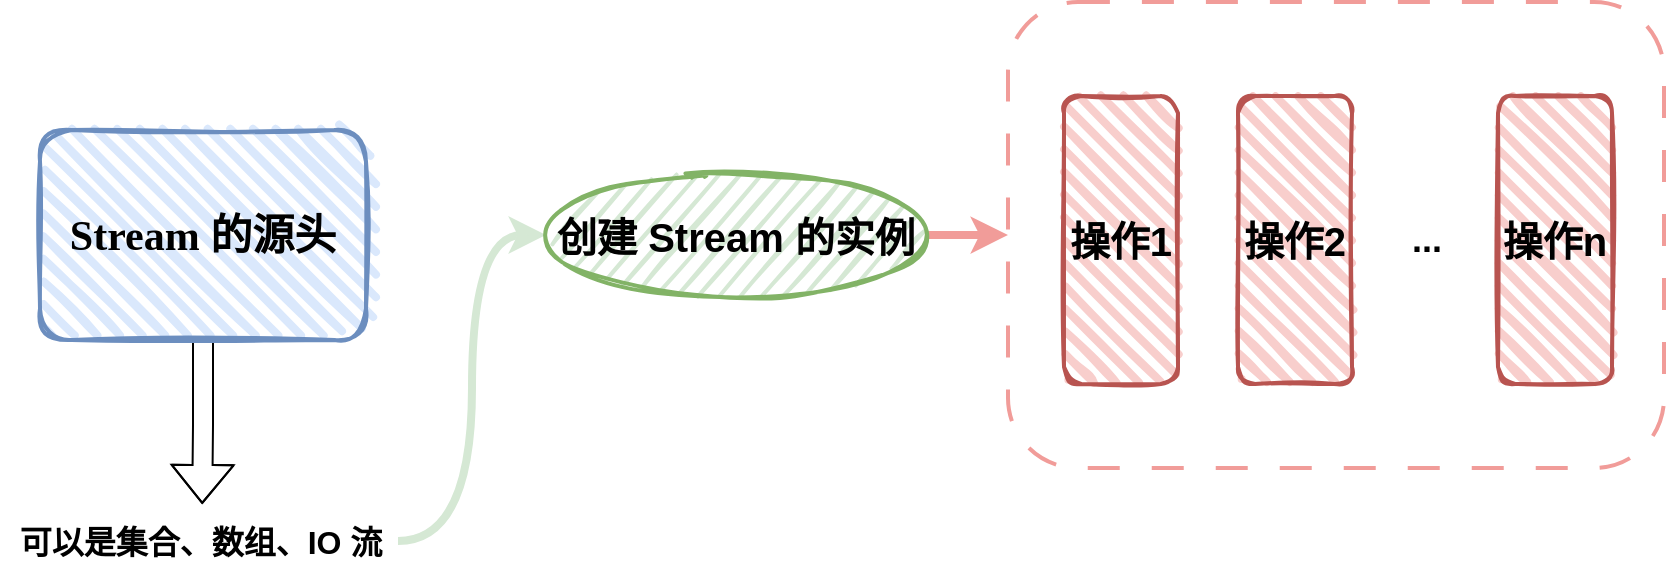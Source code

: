 <mxfile version="21.3.4" type="github">
  <diagram name="第 1 页" id="AyPxv3-5gu0Pl0kbzkH_">
    <mxGraphModel dx="1832" dy="836" grid="0" gridSize="10" guides="1" tooltips="1" connect="1" arrows="1" fold="1" page="0" pageScale="1" pageWidth="827" pageHeight="1169" math="0" shadow="0">
      <root>
        <mxCell id="0" />
        <mxCell id="1" parent="0" />
        <mxCell id="VJ0_IcyXV62cLwjG0Lbq-3" style="edgeStyle=orthogonalEdgeStyle;rounded=0;orthogonalLoop=1;jettySize=auto;html=1;exitX=0.5;exitY=1;exitDx=0;exitDy=0;entryX=0.508;entryY=-0.097;entryDx=0;entryDy=0;entryPerimeter=0;curved=1;shape=flexArrow;endArrow=block;endFill=0;fillColor=default;fillStyle=auto;" edge="1" parent="1" source="VJ0_IcyXV62cLwjG0Lbq-1" target="VJ0_IcyXV62cLwjG0Lbq-2">
          <mxGeometry relative="1" as="geometry" />
        </mxCell>
        <mxCell id="VJ0_IcyXV62cLwjG0Lbq-1" value="&lt;b&gt;&lt;font style=&quot;font-size: 21px;&quot;&gt;Stream 的源头&lt;/font&gt;&lt;/b&gt;" style="rounded=1;whiteSpace=wrap;html=1;strokeWidth=2;fillWeight=4;hachureGap=8;hachureAngle=45;fillColor=#dae8fc;sketch=1;strokeColor=#6c8ebf;fontFamily=Comic Sans MS;" vertex="1" parent="1">
          <mxGeometry x="-170" y="287" width="163" height="105" as="geometry" />
        </mxCell>
        <mxCell id="VJ0_IcyXV62cLwjG0Lbq-5" style="edgeStyle=orthogonalEdgeStyle;rounded=0;orthogonalLoop=1;jettySize=auto;html=1;entryX=0;entryY=0.5;entryDx=0;entryDy=0;strokeWidth=4;curved=1;strokeColor=#D5E8D4;" edge="1" parent="1" source="VJ0_IcyXV62cLwjG0Lbq-2" target="VJ0_IcyXV62cLwjG0Lbq-4">
          <mxGeometry relative="1" as="geometry" />
        </mxCell>
        <mxCell id="VJ0_IcyXV62cLwjG0Lbq-2" value="可以是集合、数组、IO 流" style="text;html=1;align=center;verticalAlign=middle;resizable=0;points=[];autosize=1;strokeColor=none;fillColor=none;fontStyle=1;fontSize=16;" vertex="1" parent="1">
          <mxGeometry x="-190" y="477" width="199" height="31" as="geometry" />
        </mxCell>
        <mxCell id="VJ0_IcyXV62cLwjG0Lbq-11" style="edgeStyle=orthogonalEdgeStyle;rounded=0;orthogonalLoop=1;jettySize=auto;html=1;entryX=0;entryY=0.5;entryDx=0;entryDy=0;strokeWidth=4;strokeColor=#F19C99;" edge="1" parent="1" source="VJ0_IcyXV62cLwjG0Lbq-4" target="VJ0_IcyXV62cLwjG0Lbq-10">
          <mxGeometry relative="1" as="geometry" />
        </mxCell>
        <mxCell id="VJ0_IcyXV62cLwjG0Lbq-4" value="&lt;b&gt;&lt;font style=&quot;font-size: 20px;&quot;&gt;创建 Stream 的实例&lt;/font&gt;&lt;/b&gt;" style="ellipse;whiteSpace=wrap;html=1;strokeWidth=2;fillWeight=2;hachureGap=8;fillColor=#d5e8d4;fillStyle=dots;sketch=1;strokeColor=#82b366;" vertex="1" parent="1">
          <mxGeometry x="83" y="307.25" width="190" height="64.5" as="geometry" />
        </mxCell>
        <mxCell id="VJ0_IcyXV62cLwjG0Lbq-6" value="&lt;b&gt;&lt;font style=&quot;font-size: 20px;&quot;&gt;操作1&lt;/font&gt;&lt;/b&gt;" style="rounded=1;whiteSpace=wrap;html=1;strokeWidth=2;fillWeight=4;hachureGap=8;hachureAngle=45;fillColor=#f8cecc;sketch=1;strokeColor=#b85450;" vertex="1" parent="1">
          <mxGeometry x="342" y="270" width="57" height="144" as="geometry" />
        </mxCell>
        <mxCell id="VJ0_IcyXV62cLwjG0Lbq-7" value="&lt;b&gt;&lt;font style=&quot;font-size: 20px;&quot;&gt;操作2&lt;/font&gt;&lt;/b&gt;" style="rounded=1;whiteSpace=wrap;html=1;strokeWidth=2;fillWeight=4;hachureGap=8;hachureAngle=45;fillColor=#f8cecc;sketch=1;strokeColor=#b85450;" vertex="1" parent="1">
          <mxGeometry x="429" y="270" width="57" height="144" as="geometry" />
        </mxCell>
        <mxCell id="VJ0_IcyXV62cLwjG0Lbq-8" value="&lt;b&gt;&lt;font style=&quot;font-size: 20px;&quot;&gt;操作n&lt;/font&gt;&lt;/b&gt;" style="rounded=1;whiteSpace=wrap;html=1;strokeWidth=2;fillWeight=4;hachureGap=8;hachureAngle=45;fillColor=#f8cecc;sketch=1;strokeColor=#b85450;" vertex="1" parent="1">
          <mxGeometry x="559" y="270" width="57" height="144" as="geometry" />
        </mxCell>
        <mxCell id="VJ0_IcyXV62cLwjG0Lbq-9" value="&lt;b&gt;&lt;font style=&quot;font-size: 18px;&quot;&gt;...&lt;/font&gt;&lt;/b&gt;" style="text;html=1;align=center;verticalAlign=middle;resizable=0;points=[];autosize=1;strokeColor=none;fillColor=none;" vertex="1" parent="1">
          <mxGeometry x="506" y="325" width="33" height="34" as="geometry" />
        </mxCell>
        <mxCell id="VJ0_IcyXV62cLwjG0Lbq-10" value="" style="rounded=1;whiteSpace=wrap;html=1;fillColor=none;dashed=1;dashPattern=8 8;strokeColor=#F19C99;strokeWidth=2;" vertex="1" parent="1">
          <mxGeometry x="314" y="223" width="328" height="233" as="geometry" />
        </mxCell>
      </root>
    </mxGraphModel>
  </diagram>
</mxfile>

